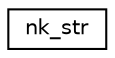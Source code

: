 digraph "Graphical Class Hierarchy"
{
 // LATEX_PDF_SIZE
  edge [fontname="Helvetica",fontsize="10",labelfontname="Helvetica",labelfontsize="10"];
  node [fontname="Helvetica",fontsize="10",shape=record];
  rankdir="LR";
  Node0 [label="nk_str",height=0.2,width=0.4,color="black", fillcolor="white", style="filled",URL="$structnk__str.html",tooltip=" "];
}
